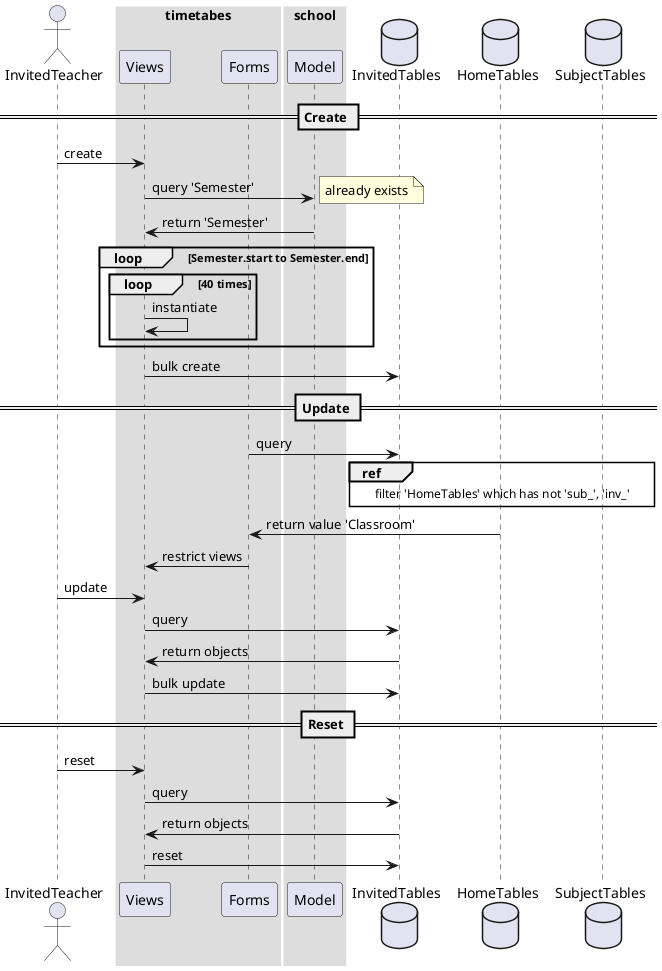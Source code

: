 @startuml
'style'
skinparam SequenceBoxBorderColor #ffffff

'struct'
actor InvitedTeacher

box timetabes
    participant Views
    participant Forms
end box

box school
    participant Model
end box

database InvitedTables
database HomeTables
database SubjectTables

'graph'
== Create ==
InvitedTeacher -> Views : create
Views -> Model : query 'Semester'
note right: already exists
Model -> Views : return 'Semester'
    loop Semester.start to Semester.end
        loop 40 times
            Views -> Views : instantiate
        end
    end
Views -> InvitedTables : bulk create
== Update ==
Forms -> InvitedTables : query
ref over InvitedTables, HomeTables, SubjectTables
    filter 'HomeTables' which has not 'sub_', 'inv_'
end ref
HomeTables -> Forms : return value 'Classroom'
Forms -> Views : restrict views
InvitedTeacher -> Views : update
Views -> InvitedTables : query
InvitedTables -> Views : return objects
Views -> InvitedTables : bulk update
== Reset == 
InvitedTeacher -> Views : reset
Views -> InvitedTables : query
InvitedTables -> Views : return objects
Views -> InvitedTables : reset
@enduml